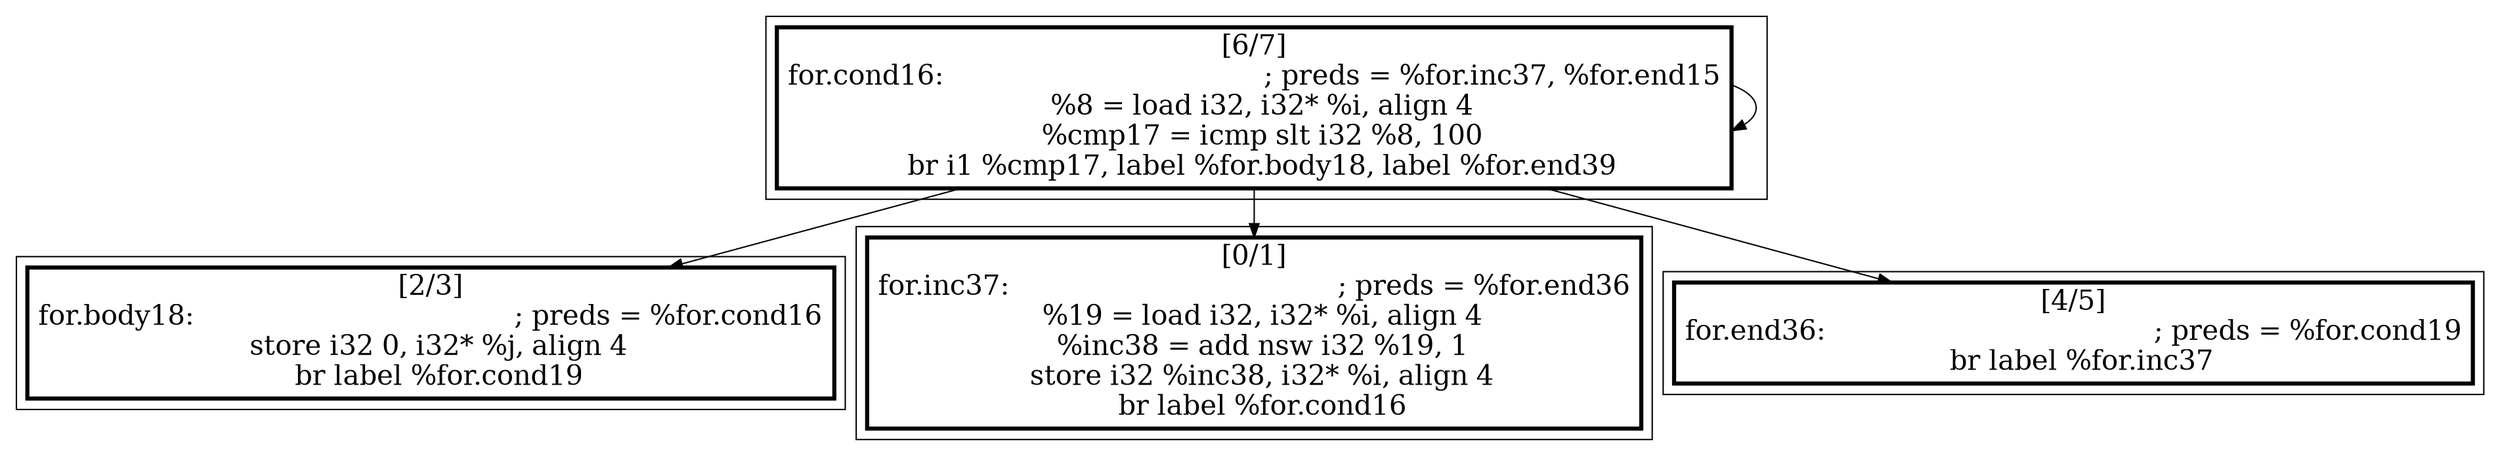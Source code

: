 
digraph G {



node218->node218 [ ]
node218->node217 [ ]
node218->node216 [ ]
node218->node219 [ ]


subgraph cluster3 {


node219 [penwidth=3.0,fontsize=20,shape=rectangle,label="[4/5]
for.end36:                                        ; preds = %for.cond19
  br label %for.inc37
" ]



}

subgraph cluster2 {


node218 [penwidth=3.0,fontsize=20,shape=rectangle,label="[6/7]
for.cond16:                                       ; preds = %for.inc37, %for.end15
  %8 = load i32, i32* %i, align 4
  %cmp17 = icmp slt i32 %8, 100
  br i1 %cmp17, label %for.body18, label %for.end39
" ]



}

subgraph cluster0 {


node216 [penwidth=3.0,fontsize=20,shape=rectangle,label="[0/1]
for.inc37:                                        ; preds = %for.end36
  %19 = load i32, i32* %i, align 4
  %inc38 = add nsw i32 %19, 1
  store i32 %inc38, i32* %i, align 4
  br label %for.cond16
" ]



}

subgraph cluster1 {


node217 [penwidth=3.0,fontsize=20,shape=rectangle,label="[2/3]
for.body18:                                       ; preds = %for.cond16
  store i32 0, i32* %j, align 4
  br label %for.cond19
" ]



}

}

